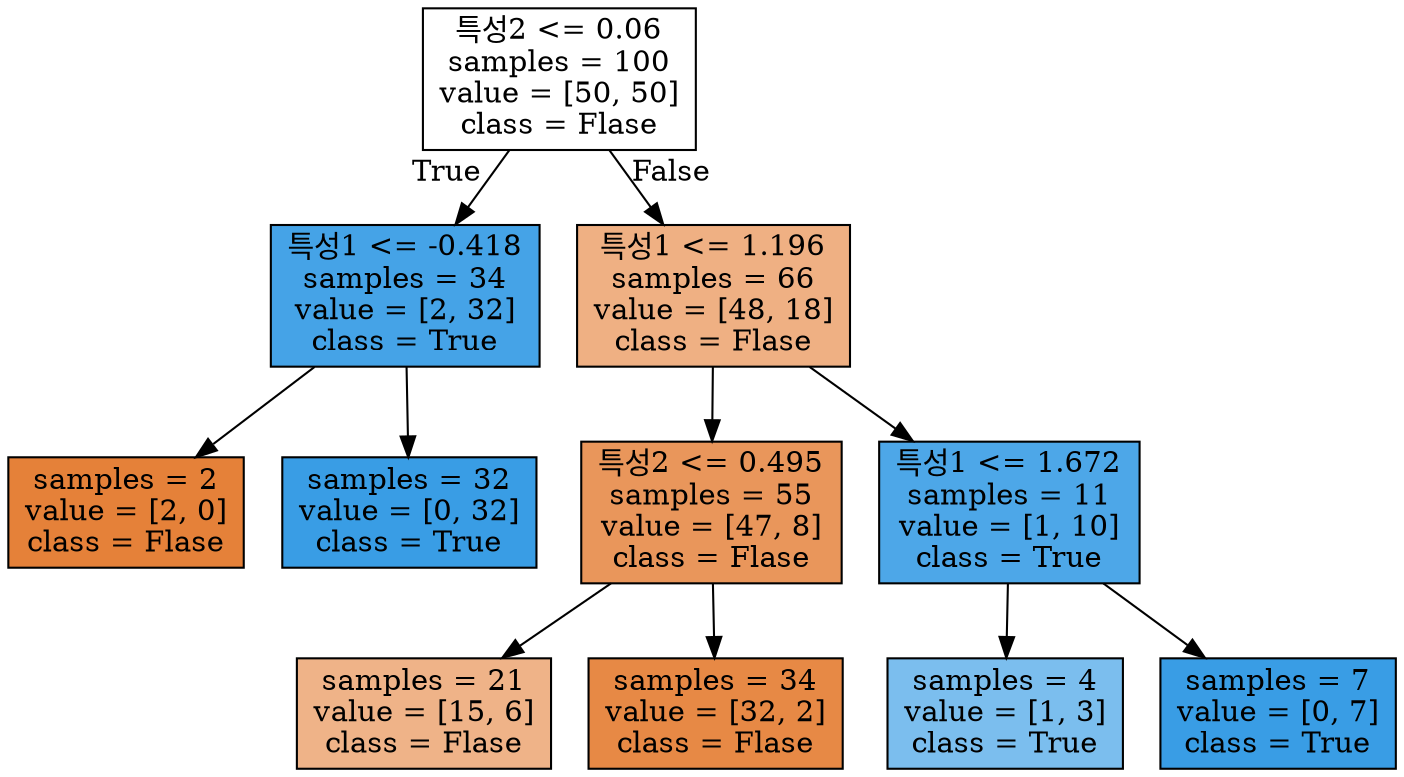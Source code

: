 digraph Tree {
node [shape=box, style="filled", color="black"] ;
0 [label="특성2 <= 0.06\nsamples = 100\nvalue = [50, 50]\nclass = Flase", fillcolor="#ffffff"] ;
1 [label="특성1 <= -0.418\nsamples = 34\nvalue = [2, 32]\nclass = True", fillcolor="#45a3e7"] ;
0 -> 1 [labeldistance=2.5, labelangle=45, headlabel="True"] ;
2 [label="samples = 2\nvalue = [2, 0]\nclass = Flase", fillcolor="#e58139"] ;
1 -> 2 ;
3 [label="samples = 32\nvalue = [0, 32]\nclass = True", fillcolor="#399de5"] ;
1 -> 3 ;
4 [label="특성1 <= 1.196\nsamples = 66\nvalue = [48, 18]\nclass = Flase", fillcolor="#efb083"] ;
0 -> 4 [labeldistance=2.5, labelangle=-45, headlabel="False"] ;
5 [label="특성2 <= 0.495\nsamples = 55\nvalue = [47, 8]\nclass = Flase", fillcolor="#e9965b"] ;
4 -> 5 ;
6 [label="samples = 21\nvalue = [15, 6]\nclass = Flase", fillcolor="#efb388"] ;
5 -> 6 ;
7 [label="samples = 34\nvalue = [32, 2]\nclass = Flase", fillcolor="#e78945"] ;
5 -> 7 ;
8 [label="특성1 <= 1.672\nsamples = 11\nvalue = [1, 10]\nclass = True", fillcolor="#4da7e8"] ;
4 -> 8 ;
9 [label="samples = 4\nvalue = [1, 3]\nclass = True", fillcolor="#7bbeee"] ;
8 -> 9 ;
10 [label="samples = 7\nvalue = [0, 7]\nclass = True", fillcolor="#399de5"] ;
8 -> 10 ;
}